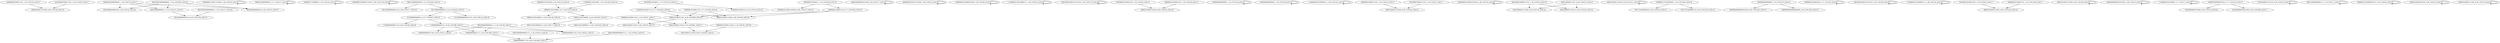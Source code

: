 digraph G {
    "00000000100011101_1-18_COV:24_LEN:17" -> "0000010001110100_4-20_COV:38_LEN:16";
    "00000010000000001_1-18_COV:19_LEN:17" -> "0001000000000100_5-20_COV:22_LEN:16";
    "00000010000000001_1-18_COV:19_LEN:17" -> "000100000000011_5-19_COV:272_LEN:15";
    "00000010000000001_1-18_COV:19_LEN:17" -> "000100000000010_5-20_COV:16_LEN:15";
    "0000000110001110100_1-20_COV:20_LEN:19" -> "0000000110001110100_1-20_COV:20_LEN:19";
    "0000010000000010_1-17_COV:17_LEN:16" -> "0000010000000010_1-17_COV:17_LEN:16";
    "000000111000000_1-16_COV:16_LEN:15" -> "000000111000000_1-16_COV:16_LEN:15";
    "00000001010000110100_1-20_COV:138_LEN:20" -> "00000001010000110100_1-20_COV:138_LEN:20";
    "000110000000000_1-15_COV:436_LEN:15" -> "001100000000001110_2-20_COV:17_LEN:18";
    "000110000000000_1-15_COV:436_LEN:15" -> "001100000000001_2-16_COV:420_LEN:15";
    "000001101010000_3-17_COV:379_LEN:15" -> "0000110101000011_4-20_COV:18_LEN:16";
    "000001101010000_3-17_COV:379_LEN:15" -> "000011010100001_4-18_COV:363_LEN:15";
    "0001000000000001111_1-19_COV:42_LEN:19" -> "000000000011110_6-20_COV:440_LEN:15";
    "0000001010001110_2-17_COV:549_LEN:16" -> "000010100011101_4-18_COV:885_LEN:15";
    "0000001010001110_2-17_COV:549_LEN:16" -> "0000101000111000_4-20_COV:46_LEN:16";
    "000010000001010100_2-20_COV:17_LEN:18" -> "000010000001010100_2-20_COV:17_LEN:18";
    "000010100011101_4-18_COV:885_LEN:15" -> "000101000111010_5-20_COV:25_LEN:15";
    "000010100011101_4-18_COV:885_LEN:15" -> "000101000111010_5-19_COV:891_LEN:15";
    "0100001010001110_2-17_COV:364_LEN:16" -> "000010100011101_4-18_COV:885_LEN:15";
    "0100001010001110_2-17_COV:364_LEN:16" -> "0000101000111000_4-20_COV:46_LEN:16";
    "011000000000011_3-17_COV:407_LEN:15" -> "1100000000001110_4-20_COV:20_LEN:16";
    "011000000000011_3-17_COV:407_LEN:15" -> "110000000000111_4-18_COV:396_LEN:15";
    "000100100000000011_1-19_COV:17_LEN:18" -> "001000000000110_6-20_COV:278_LEN:15";
    "000100000000001111_1-19_COV:33_LEN:18" -> "000000000011110_6-20_COV:440_LEN:15";
    "0000000101001110100_1-20_COV:22_LEN:19" -> "0000000101001110100_1-20_COV:22_LEN:19";
    "100000000001111_5-19_COV:388_LEN:15" -> "000000000011110_6-20_COV:440_LEN:15";
    "00010000000000111_1-18_COV:30_LEN:17" -> "100000000001111_5-19_COV:388_LEN:15";
    "00010000000000111_1-18_COV:30_LEN:17" -> "100000000001110_5-20_COV:22_LEN:15";
    "00010000000000111_1-18_COV:30_LEN:17" -> "1000000000011100_5-20_COV:21_LEN:16";
    "0000000101000010100_1-20_COV:26_LEN:19" -> "0000000101000010100_1-20_COV:26_LEN:19";
    "1100000110010000111_1-20_COV:22_LEN:19" -> "1100000110010000111_1-20_COV:22_LEN:19";
    "00010001000101110110_1-20_COV:170_LEN:20" -> "00010001000101110110_1-20_COV:170_LEN:20";
    "00000010100011101_1-18_COV:21_LEN:17" -> "000101000111010_5-20_COV:25_LEN:15";
    "00000010100011101_1-18_COV:21_LEN:17" -> "000101000111010_5-19_COV:891_LEN:15";
    "00100001010001101_1-18_COV:24_LEN:17" -> "0000101000110100_4-20_COV:43_LEN:16";
    "000000000000001_1-15_COV:16_LEN:15" -> "000000000000001_1-15_COV:16_LEN:15";
    "000000000000001_1-16_COV:18_LEN:15" -> "000000000000001_1-16_COV:18_LEN:15";
    "1100000101010000111_1-20_COV:35_LEN:19" -> "1100000101010000111_1-20_COV:35_LEN:19";
    "00000001000011101_1-18_COV:23_LEN:17" -> "0000100001110100_4-20_COV:44_LEN:16";
    "00000001010001010100_1-20_COV:19_LEN:20" -> "00000001010001010100_1-20_COV:19_LEN:20";
    "000100010000011101_1-18_COV:23_LEN:18" -> "0001000001110100_5-20_COV:18_LEN:16";
    "000100010000011101_1-18_COV:23_LEN:18" -> "0001000001110110_5-20_COV:20_LEN:16";
    "0001010001110100_4-20_COV:21_LEN:16" -> "0001010001110100_4-20_COV:21_LEN:16";
    "110000000000111_4-18_COV:396_LEN:15" -> "100000000001111_5-19_COV:388_LEN:15";
    "110000000000111_4-18_COV:396_LEN:15" -> "100000000001110_5-20_COV:22_LEN:15";
    "110000000000111_4-18_COV:396_LEN:15" -> "1000000000011100_5-20_COV:21_LEN:16";
    "000000111010000001_1-18_COV:292_LEN:18" -> "001110100000010_5-20_COV:20_LEN:15";
    "000000111010000001_1-18_COV:292_LEN:18" -> "0011101000000110_5-20_COV:270_LEN:16";
    "00000001010001101_1-18_COV:28_LEN:17" -> "0000101000110100_4-20_COV:43_LEN:16";
    "000000000000000_1-15_COV:473_LEN:15" -> "0000000000000010100_2-20_COV:263_LEN:19";
    "000000000000000_1-15_COV:473_LEN:15" -> "0000000000000000000_2-20_COV:198_LEN:19";
    "0000000101000100_1-17_COV:16_LEN:16" -> "0000000101000100_1-17_COV:16_LEN:16";
    "0001000100010110110_1-20_COV:30_LEN:19" -> "0001000100010110110_1-20_COV:30_LEN:19";
    "001100000000001_2-16_COV:420_LEN:15" -> "011000000000011_3-17_COV:407_LEN:15";
    "001100000000001_2-16_COV:420_LEN:15" -> "011000000000010110_3-20_COV:16_LEN:18";
    "000011010100001_4-18_COV:363_LEN:15" -> "0001101010000101_5-20_COV:17_LEN:16";
    "000011010100001_4-18_COV:363_LEN:15" -> "0001101010000111_5-20_COV:345_LEN:16";
    "000010000011101_4-18_COV:16_LEN:15" -> "0001000001110100_5-20_COV:18_LEN:16";
    "000010000011101_4-18_COV:16_LEN:15" -> "0001000001110110_5-20_COV:20_LEN:16";
    "1100000110100000111_1-20_COV:18_LEN:19" -> "1100000110100000111_1-20_COV:18_LEN:19";
    "000000101000111010_1-19_COV:35_LEN:18" -> "001010001110100_6-20_COV:918_LEN:15";
    "000000010100011_1-15_COV:556_LEN:15" -> "0000001010001110_2-17_COV:549_LEN:16";
    "000000010100011_1-15_COV:556_LEN:15" -> "0000001010001100100_2-20_COV:27_LEN:19";
    "00100001010001101_1-18_COV:82_LEN:17" -> "0000101000110100_4-20_COV:182_LEN:16";
    "0000101001110100_4-20_COV:18_LEN:16" -> "0000101001110100_4-20_COV:18_LEN:16";
    "0000001010001110_1-17_COV:36_LEN:16" -> "000010100011101_4-18_COV:885_LEN:15";
    "0000001010001110_1-17_COV:36_LEN:16" -> "0000101000111000_4-20_COV:46_LEN:16";
    "000100000000011_5-19_COV:272_LEN:15" -> "001000000000110_6-20_COV:278_LEN:15";
    "000000110101000_2-16_COV:19_LEN:15" -> "000001101010000_3-17_COV:379_LEN:15";
    "00100001000011101_1-18_COV:21_LEN:17" -> "0000100001110100_4-20_COV:44_LEN:16";
    "0000000000001010100_1-20_COV:25_LEN:19" -> "0000000000001010100_1-20_COV:25_LEN:19";
    "1100000101010000_1-17_COV:17_LEN:16" -> "1100000101010000_1-17_COV:17_LEN:16";
    "00000100000001010_1-17_COV:316_LEN:17" -> "0010000000101000_4-20_COV:19_LEN:16";
    "00000100000001010_1-17_COV:316_LEN:17" -> "00100000001010100_4-20_COV:296_LEN:17";
    "000101000111010_5-19_COV:891_LEN:15" -> "001010001110100_6-20_COV:918_LEN:15";
    "1000100001110110_4-20_COV:16_LEN:16" -> "1000100001110110_4-20_COV:16_LEN:16";
    "00011000000000111_1-18_COV:17_LEN:17" -> "00011000000000111_1-18_COV:17_LEN:17";
    "000100010000000001_1-18_COV:295_LEN:18" -> "0001000000000100_5-20_COV:22_LEN:16";
    "000100010000000001_1-18_COV:295_LEN:18" -> "000100000000011_5-19_COV:272_LEN:15";
    "000100010000000001_1-18_COV:295_LEN:18" -> "000100000000010_5-20_COV:16_LEN:15";
    "1100000110101000_1-16_COV:349_LEN:16" -> "000001101010000_3-17_COV:379_LEN:15";
    "001000010100011_1-15_COV:370_LEN:15" -> "010000101000110_2-16_COV:16_LEN:15";
    "001000010100011_1-15_COV:370_LEN:15" -> "0100001010001110_2-17_COV:364_LEN:16";
    "0000001101000000110_1-20_COV:44_LEN:19" -> "0000001101000000110_1-20_COV:44_LEN:19";
    "00100000100011101_1-18_COV:20_LEN:17" -> "0000010001110100_4-20_COV:38_LEN:16";
    "0000101000100100_4-20_COV:24_LEN:16" -> "0000101000100100_4-20_COV:24_LEN:16";
    "0000101000111100_4-20_COV:19_LEN:16" -> "0000101000111100_4-20_COV:19_LEN:16";
    "00000001010001101_1-18_COV:108_LEN:17" -> "0000101000110100_4-20_COV:182_LEN:16";
}
